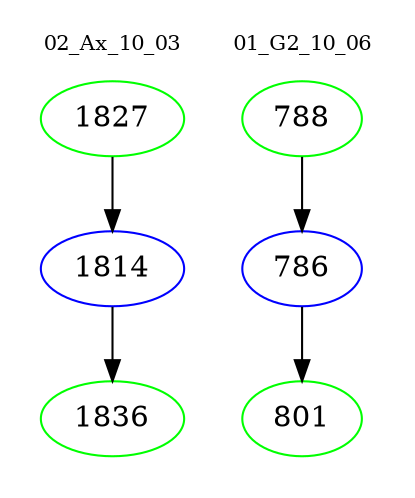 digraph{
subgraph cluster_0 {
color = white
label = "02_Ax_10_03";
fontsize=10;
T0_1827 [label="1827", color="green"]
T0_1827 -> T0_1814 [color="black"]
T0_1814 [label="1814", color="blue"]
T0_1814 -> T0_1836 [color="black"]
T0_1836 [label="1836", color="green"]
}
subgraph cluster_1 {
color = white
label = "01_G2_10_06";
fontsize=10;
T1_788 [label="788", color="green"]
T1_788 -> T1_786 [color="black"]
T1_786 [label="786", color="blue"]
T1_786 -> T1_801 [color="black"]
T1_801 [label="801", color="green"]
}
}
